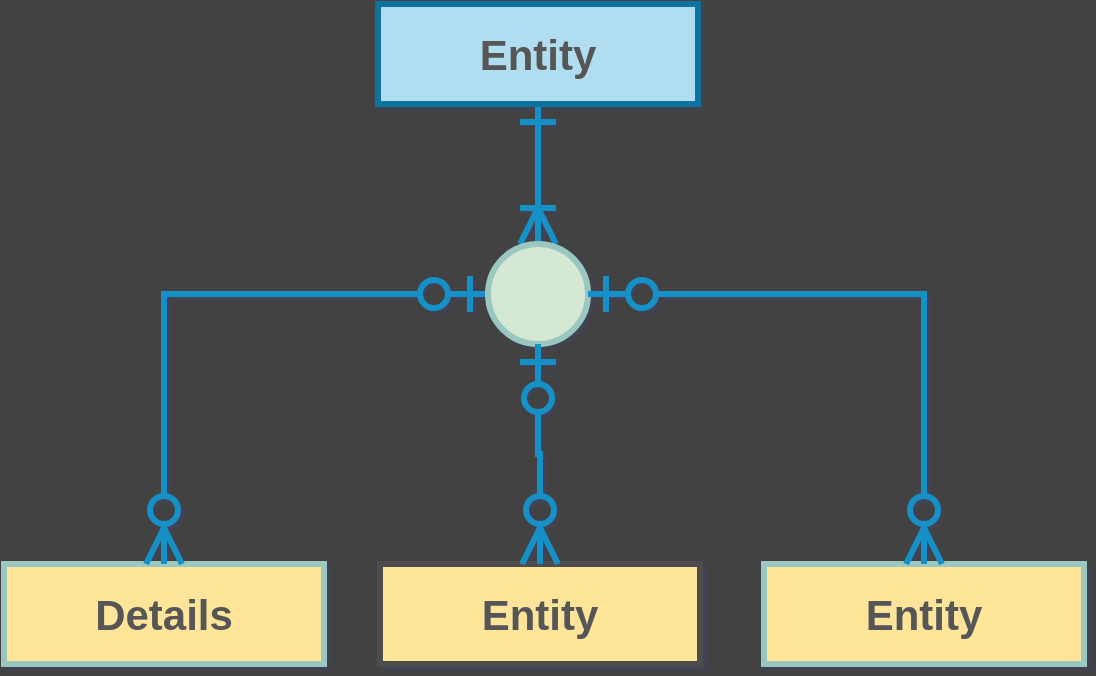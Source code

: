 <mxfile version="21.2.1" type="device">
  <diagram id="R2lEEEUBdFMjLlhIrx00" name="Page-1">
    <mxGraphModel dx="1050" dy="635" grid="1" gridSize="10" guides="1" tooltips="1" connect="1" arrows="1" fold="1" page="1" pageScale="1" pageWidth="200" pageHeight="100" background="#424242" math="0" shadow="1" extFonts="Permanent Marker^https://fonts.googleapis.com/css?family=Permanent+Marker">
      <root>
        <mxCell id="0" />
        <mxCell id="1" parent="0" />
        <mxCell id="CBCMD9t05b2a7RlSfvx8-5" value="Details" style="rounded=0;whiteSpace=wrap;html=1;hachureGap=4;fillColor=#FFE599;strokeColor=#9AC7BF;fontColor=#575757;strokeWidth=3;fontSize=21;fontStyle=1" parent="1" vertex="1">
          <mxGeometry x="150" y="310" width="160" height="50" as="geometry" />
        </mxCell>
        <mxCell id="CBCMD9t05b2a7RlSfvx8-10" style="edgeStyle=orthogonalEdgeStyle;rounded=0;orthogonalLoop=1;jettySize=auto;html=1;entryX=0;entryY=0.5;entryDx=0;entryDy=0;endArrow=ERoneToMany;startSize=14;endSize=14;sourcePerimeterSpacing=8;targetPerimeterSpacing=8;endFill=0;labelBackgroundColor=#F4F1DE;strokeColor=#1491C7;fontColor=#393C56;startArrow=ERone;startFill=0;strokeWidth=3;exitX=0.5;exitY=1;exitDx=0;exitDy=0;fillColor=#b1ddf0;" parent="1" source="CBCMD9t05b2a7RlSfvx8-6" target="CBCMD9t05b2a7RlSfvx8-22" edge="1">
          <mxGeometry relative="1" as="geometry" />
        </mxCell>
        <mxCell id="CBCMD9t05b2a7RlSfvx8-6" value="Entity" style="rounded=0;whiteSpace=wrap;html=1;hachureGap=4;fillColor=#b1ddf0;strokeColor=#10739e;strokeWidth=3;fontColor=#575757;fontSize=21;fontStyle=1" parent="1" vertex="1">
          <mxGeometry x="337" y="30" width="160" height="50" as="geometry" />
        </mxCell>
        <mxCell id="CBCMD9t05b2a7RlSfvx8-11" value="Entity" style="rounded=0;whiteSpace=wrap;html=1;hachureGap=4;fillColor=#FFE599;strokeColor=#9AC7BF;strokeWidth=3;fontColor=#575757;fontSize=21;fontStyle=1" parent="1" vertex="1">
          <mxGeometry x="530" y="310" width="160" height="50" as="geometry" />
        </mxCell>
        <mxCell id="CBCMD9t05b2a7RlSfvx8-12" style="edgeStyle=orthogonalEdgeStyle;rounded=0;orthogonalLoop=1;jettySize=auto;html=1;entryX=0.5;entryY=0;entryDx=0;entryDy=0;endArrow=ERzeroToMany;startSize=14;endSize=14;sourcePerimeterSpacing=8;targetPerimeterSpacing=8;endFill=0;labelBackgroundColor=#F4F1DE;strokeColor=#1491C7;fontColor=#393C56;startArrow=ERzeroToOne;startFill=0;strokeWidth=3;elbow=vertical;exitX=0.5;exitY=1;exitDx=0;exitDy=0;fillColor=#b1ddf0;" parent="1" source="CBCMD9t05b2a7RlSfvx8-22" target="CBCMD9t05b2a7RlSfvx8-5" edge="1">
          <mxGeometry relative="1" as="geometry">
            <mxPoint x="581" y="160" as="sourcePoint" />
            <mxPoint x="441" y="230" as="targetPoint" />
          </mxGeometry>
        </mxCell>
        <mxCell id="CBCMD9t05b2a7RlSfvx8-22" value="" style="ellipse;whiteSpace=wrap;html=1;rounded=1;hachureGap=4;strokeColor=#9AC7BF;strokeWidth=3;fontSize=21;fontColor=#575757;fillColor=#D5E8D4;direction=south;" parent="1" vertex="1">
          <mxGeometry x="392" y="150" width="50" height="50" as="geometry" />
        </mxCell>
        <mxCell id="CBCMD9t05b2a7RlSfvx8-25" style="edgeStyle=orthogonalEdgeStyle;rounded=0;orthogonalLoop=1;jettySize=auto;html=1;entryX=0.5;entryY=0;entryDx=0;entryDy=0;endArrow=ERzeroToMany;startSize=14;endSize=14;sourcePerimeterSpacing=8;targetPerimeterSpacing=8;endFill=0;labelBackgroundColor=#F4F1DE;strokeColor=#1491C7;fontColor=#393C56;startArrow=ERzeroToOne;startFill=0;strokeWidth=3;elbow=vertical;exitX=0.5;exitY=0;exitDx=0;exitDy=0;fillColor=#b1ddf0;" parent="1" source="CBCMD9t05b2a7RlSfvx8-22" target="CBCMD9t05b2a7RlSfvx8-11" edge="1">
          <mxGeometry relative="1" as="geometry">
            <mxPoint x="391" y="230" as="sourcePoint" />
            <mxPoint x="281" y="320" as="targetPoint" />
          </mxGeometry>
        </mxCell>
        <mxCell id="CBCMD9t05b2a7RlSfvx8-26" value="Entity" style="rounded=0;whiteSpace=wrap;html=1;hachureGap=4;fillColor=#FFE599;strokeColor=#4D4D4D;strokeWidth=3;fontColor=#575757;fontSize=21;fontStyle=1" parent="1" vertex="1">
          <mxGeometry x="338" y="310" width="160" height="50" as="geometry" />
        </mxCell>
        <mxCell id="CBCMD9t05b2a7RlSfvx8-27" style="edgeStyle=orthogonalEdgeStyle;rounded=0;orthogonalLoop=1;jettySize=auto;html=1;entryX=0.5;entryY=0;entryDx=0;entryDy=0;endArrow=ERzeroToMany;startSize=14;endSize=14;sourcePerimeterSpacing=8;targetPerimeterSpacing=8;endFill=0;labelBackgroundColor=#F4F1DE;strokeColor=#1491C7;fontColor=#393C56;startArrow=ERzeroToOne;startFill=0;strokeWidth=3;elbow=vertical;exitX=1;exitY=0.5;exitDx=0;exitDy=0;fillColor=#b1ddf0;" parent="1" source="CBCMD9t05b2a7RlSfvx8-22" target="CBCMD9t05b2a7RlSfvx8-26" edge="1">
          <mxGeometry relative="1" as="geometry">
            <mxPoint x="451" y="200" as="sourcePoint" />
            <mxPoint x="621" y="300" as="targetPoint" />
          </mxGeometry>
        </mxCell>
      </root>
    </mxGraphModel>
  </diagram>
</mxfile>
